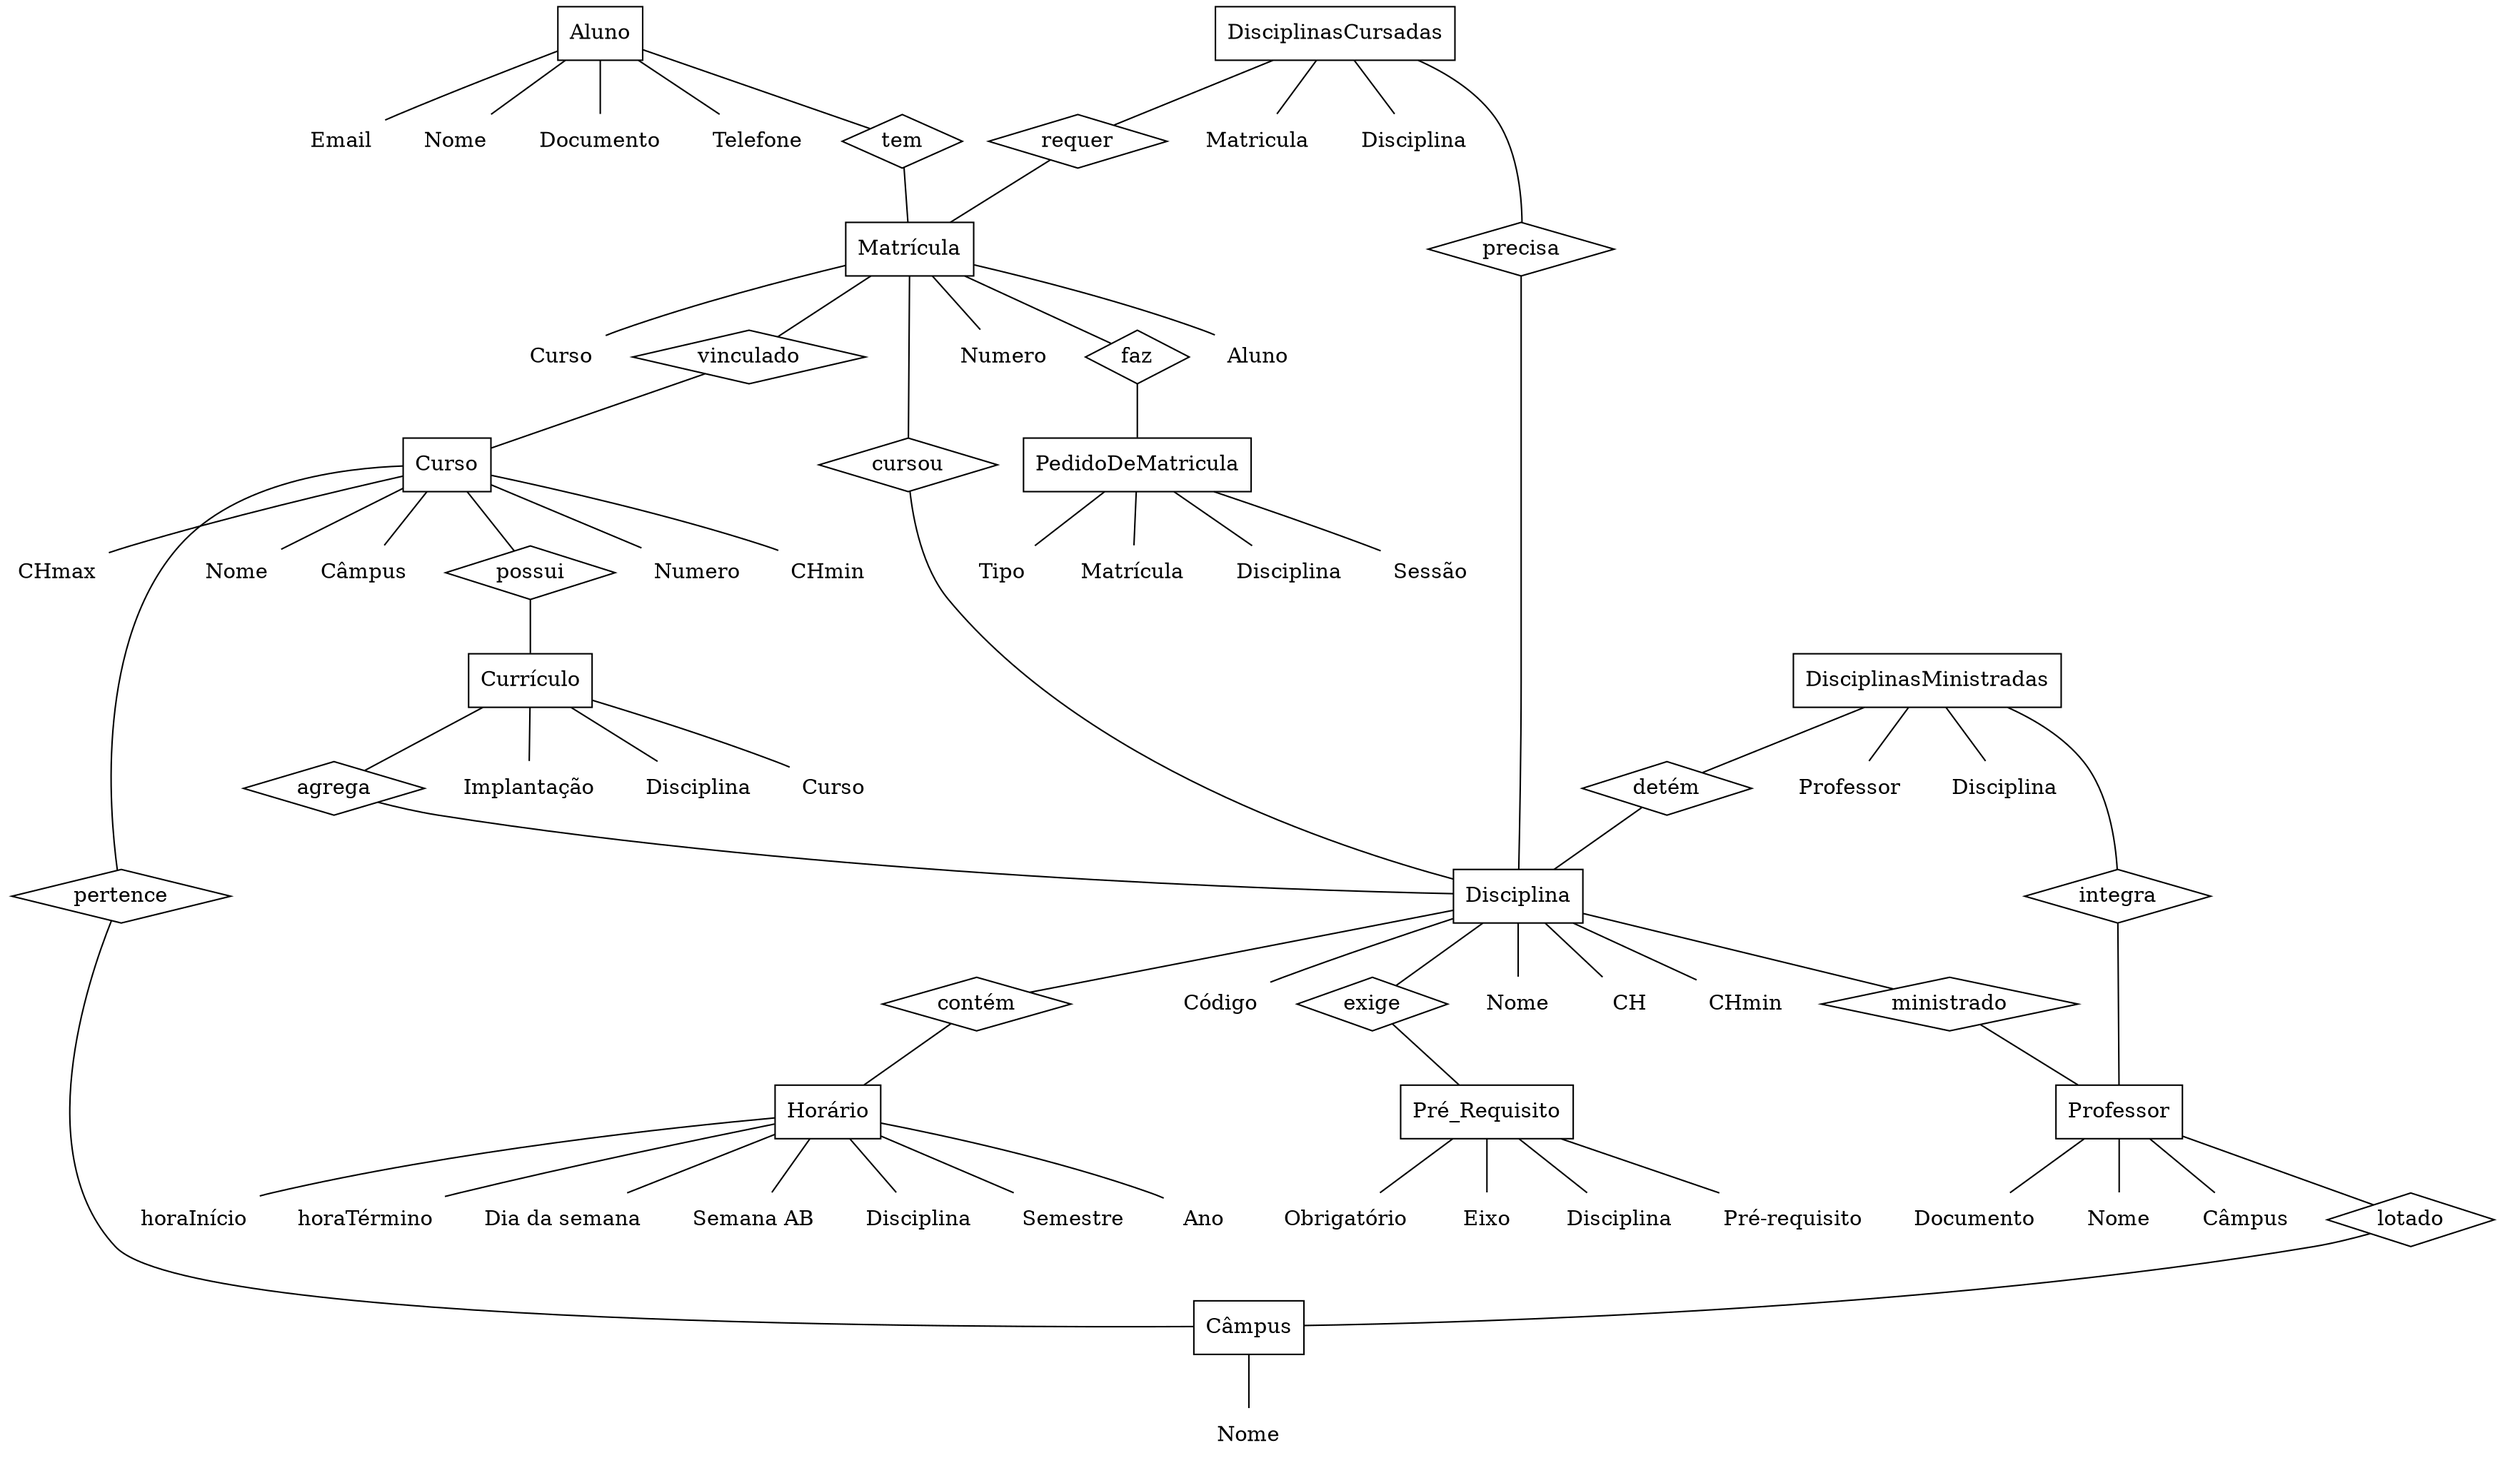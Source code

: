 graph diagramaER {
  //layout = neato
 
  // Entidades
  Aluno [shape=record]
  Curso  [shape=record]
  Câmpus [shape=record]
  Professor [shape=record]
  Matrícula [shape=record]
  DisciplinasCursadas [shape=record]
  Horário [shape=record]
  PedidoDeMatricula [shape=record]
  DisciplinasMinistradas [shape=record]
  Currículo [shape=record]
  Disciplina [shape=record]
  Pré_Requisito [shape=record]
 
  // Atributos Aluno
  NomeAluno [shape=plaintext,label="Nome"]
  DocumentoAluno [shape=plaintext,label="Documento"]
  TelefoneAluno [shape=plaintext,label="Telefone"]
  EmailAluno [shape=plaintext,label="Email"]

  // Atributos Curso
  NumeroCurso [shape=plaintext,label="Numero"]
  CHminCurso [shape=plaintext,label="CHmin"]
  CHmaxCurso [shape=plaintext,label="CHmax"]
  NomeCurso [shape=plaintext,label="Nome"]
  CampusCurso [shape=plaintext,label="Câmpus"]  

  // Atributos Câmpus
  NomeCampus [shape=plaintext,label="Nome"]  

  // Atributos Professor
  DocumentoProfessor [shape=plaintext,label="Documento"]
  NomeProfessor [shape=plaintext,label="Nome"] 
  CampusProfessor [shape=plaintext,label="Câmpus"]    

  // Atributos Matrícula
  NumeroMatrícula [shape=plaintext,label="Numero"]
  AlunoMatrícula [shape=plaintext,label="Aluno"]
  CursoMatrícula [shape=plaintext,label="Curso"]

  // Atributos DisciplinasCursadas
  MatriculaDisciplinasCursadas [shape=plaintext,label="Matricula"]
  DisciplinaDisciplinasCursadas [shape=plaintext,label="Disciplina"]

  // Atributos Horário
  horaInicioHorário [shape=plaintext,label="horaInício"]
  horaTerminoHorário [shape=plaintext,label="horaTérmino"]
  diaDaSemanaHorário [shape=plaintext,label="Dia da semana"]
  SemanaABHorário [shape=plaintext,label="Semana AB"]
  DisciplinaHorário [shape=plaintext,label="Disciplina"]
  SemestreHorário [shape=plaintext,label="Semestre"]
  AnoHorário [shape=plaintext,label="Ano"]

  // Atributos PedidoDeMatricula
  SessaoPedidoDeMatricula [shape=plaintext,label="Sessão"]
  TipoPedidoDeMatricula [shape=plaintext,label="Tipo"]
  MatriculaPedidoDeMatricula [shape=plaintext,label="Matrícula"]
  DisciplinaPedidoDeMatricula [shape=plaintext,label="Disciplina"]

  // Atributos DisciplinasMinistradas
  ProfessorDisciplinasMinistradas [shape=plaintext,label="Professor"]
  DisciplinaDisciplinasMinistradas [shape=plaintext,label="Disciplina"]
 
  // Atributos Currículo
  CursoCurrículo [shape=plaintext,label="Curso"]
  ImplantacaoCurrículo [shape=plaintext,label="Implantação"]
  DisciplinaCurrículo [shape=plaintext,label="Disciplina"]

  // Atributos Disciplina
  CodigoDisciplina [shape=plaintext,label="Código"]
  NomeDisciplina [shape=plaintext,label="Nome"]
  CHDisciplina [shape=plaintext,label="CH"]
  CHminDisciplina [shape=plaintext,label="CHmin"]

  // Atributos Pré_Requisito
  ObrigatorioPré_Requisito [shape=plaintext,label="Obrigatório"]
  EixoPré_Requisito [shape=plaintext,label="Eixo"]
  DisciplinaPré_Requisito [shape=plaintext,label="Disciplina"]
  preRequisitoPré_Requisito [shape=plaintext,label="Pré-requisito"]


  // Verbos
  tem [shape=diamond]
  cursou [shape=diamond]
  faz [shape=diamond]
  vinculado [shape=diamond]
  pertence [shape=diamond]
  possui [shape=diamond]
  lotado [shape=diamond]
  agrega [shape=diamond]
  ministrado [shape=diamond]
  requer [shape=diamond]
  contém [shape=diamond]
  exige [shape=diamond]
  precisa [shape=diamond]
  detém [shape=diamond]
  integra [shape=diamond]

  //Ligações atributos Aluno a entidade Aluno
  Aluno -- NomeAluno
  Aluno -- DocumentoAluno
  Aluno -- TelefoneAluno
  Aluno -- EmailAluno

  //Ligações atributos Curso a entidade Curso
  Curso -- NumeroCurso
  Curso -- CHminCurso
  Curso -- CHmaxCurso
  Curso -- NomeCurso
  Curso -- CampusCurso

  //Ligações atributos Campus a entidade Campus
  Câmpus -- NomeCampus

  //Ligações atributos Professor a entidade Professor
  Professor -- DocumentoProfessor
  Professor -- NomeProfessor
  Professor -- CampusProfessor
 
  //Ligações atributos Matricula a entidade Matricula
  Matrícula -- NumeroMatrícula
  Matrícula -- AlunoMatrícula
  Matrícula -- CursoMatrícula
  
  //Ligações atributos DisciplinasCursadas a entidade DisciplinasCursadas
  DisciplinasCursadas -- MatriculaDisciplinasCursadas
  DisciplinasCursadas -- DisciplinaDisciplinasCursadas

  //Ligações atributos Horário a entidade Horário
  Horário -- horaInicioHorário
  Horário -- horaTerminoHorário
  Horário -- diaDaSemanaHorário
  Horário -- SemanaABHorário
  Horário -- DisciplinaHorário
  Horário -- SemestreHorário
  Horário -- AnoHorário

  //Ligações atributos PedidoDeMatricula a entidade PedidoDeMatricula
  PedidoDeMatricula -- SessaoPedidoDeMatricula
  PedidoDeMatricula -- TipoPedidoDeMatricula
  PedidoDeMatricula -- MatriculaPedidoDeMatricula
  PedidoDeMatricula -- DisciplinaPedidoDeMatricula

  //Ligações atributos DisciplinasMinistradas a entidade DisciplinasMinistradas
  DisciplinasMinistradas -- ProfessorDisciplinasMinistradas
  DisciplinasMinistradas -- DisciplinaDisciplinasMinistradas

  //Ligações atributos Currículo a entidade Currículo
  Currículo -- CursoCurrículo
  Currículo -- ImplantacaoCurrículo
  Currículo -- DisciplinaCurrículo

  //Ligações atributos Disciplina a entidade Disciplina
  Disciplina -- CodigoDisciplina
  Disciplina -- NomeDisciplina
  Disciplina -- CHDisciplina
  Disciplina -- CHminDisciplina

  //Ligações atributos Pré_Requisito a entidade Pré_Requisito
  Pré_Requisito -- ObrigatorioPré_Requisito
  Pré_Requisito -- EixoPré_Requisito
  Pré_Requisito -- DisciplinaPré_Requisito
  Pré_Requisito -- preRequisitoPré_Requisito
  
  
  // Ligações entre Entidades
  Aluno -- tem -- Matrícula
  Matrícula -- cursou -- Disciplina
  Matrícula -- faz -- PedidoDeMatricula
  Matrícula -- vinculado -- Curso
  Curso -- pertence -- Câmpus
  Curso -- possui -- Currículo
  Professor -- lotado -- Câmpus
  Disciplina -- ministrado -- Professor
  Currículo -- agrega -- Disciplina
  DisciplinasCursadas -- requer -- Matrícula
  DisciplinasCursadas -- precisa -- Disciplina
  Disciplina -- contém -- Horário
  Disciplina -- exige -- Pré_Requisito
  DisciplinasMinistradas -- detém -- Disciplina
  DisciplinasMinistradas -- integra -- Professor

}
